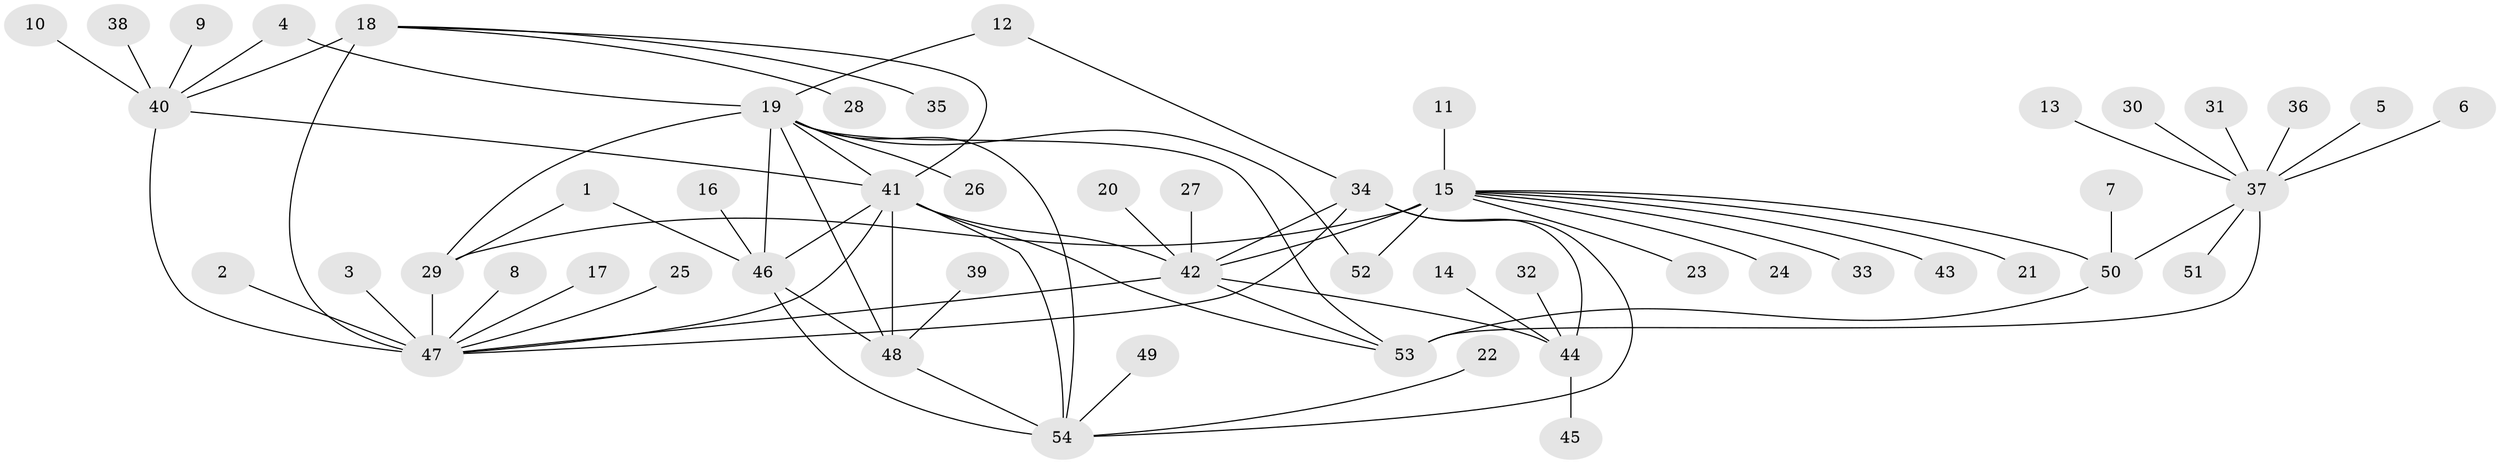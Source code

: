 // original degree distribution, {14: 0.007692307692307693, 9: 0.03076923076923077, 11: 0.03076923076923077, 8: 0.046153846153846156, 7: 0.06153846153846154, 6: 0.015384615384615385, 12: 0.007692307692307693, 10: 0.03076923076923077, 1: 0.6384615384615384, 2: 0.11538461538461539, 4: 0.007692307692307693, 3: 0.007692307692307693}
// Generated by graph-tools (version 1.1) at 2025/37/03/04/25 23:37:37]
// undirected, 54 vertices, 76 edges
graph export_dot {
  node [color=gray90,style=filled];
  1;
  2;
  3;
  4;
  5;
  6;
  7;
  8;
  9;
  10;
  11;
  12;
  13;
  14;
  15;
  16;
  17;
  18;
  19;
  20;
  21;
  22;
  23;
  24;
  25;
  26;
  27;
  28;
  29;
  30;
  31;
  32;
  33;
  34;
  35;
  36;
  37;
  38;
  39;
  40;
  41;
  42;
  43;
  44;
  45;
  46;
  47;
  48;
  49;
  50;
  51;
  52;
  53;
  54;
  1 -- 29 [weight=1.0];
  1 -- 46 [weight=1.0];
  2 -- 47 [weight=1.0];
  3 -- 47 [weight=1.0];
  4 -- 19 [weight=1.0];
  4 -- 40 [weight=1.0];
  5 -- 37 [weight=1.0];
  6 -- 37 [weight=1.0];
  7 -- 50 [weight=1.0];
  8 -- 47 [weight=1.0];
  9 -- 40 [weight=1.0];
  10 -- 40 [weight=1.0];
  11 -- 15 [weight=1.0];
  12 -- 19 [weight=1.0];
  12 -- 34 [weight=1.0];
  13 -- 37 [weight=1.0];
  14 -- 44 [weight=1.0];
  15 -- 21 [weight=1.0];
  15 -- 23 [weight=1.0];
  15 -- 24 [weight=1.0];
  15 -- 29 [weight=5.0];
  15 -- 33 [weight=1.0];
  15 -- 42 [weight=1.0];
  15 -- 43 [weight=1.0];
  15 -- 50 [weight=1.0];
  15 -- 52 [weight=1.0];
  16 -- 46 [weight=1.0];
  17 -- 47 [weight=1.0];
  18 -- 28 [weight=1.0];
  18 -- 35 [weight=1.0];
  18 -- 40 [weight=1.0];
  18 -- 41 [weight=1.0];
  18 -- 47 [weight=3.0];
  19 -- 26 [weight=1.0];
  19 -- 29 [weight=1.0];
  19 -- 41 [weight=1.0];
  19 -- 46 [weight=2.0];
  19 -- 48 [weight=1.0];
  19 -- 52 [weight=1.0];
  19 -- 53 [weight=1.0];
  19 -- 54 [weight=1.0];
  20 -- 42 [weight=1.0];
  22 -- 54 [weight=1.0];
  25 -- 47 [weight=1.0];
  27 -- 42 [weight=1.0];
  29 -- 47 [weight=1.0];
  30 -- 37 [weight=1.0];
  31 -- 37 [weight=1.0];
  32 -- 44 [weight=1.0];
  34 -- 42 [weight=6.0];
  34 -- 44 [weight=3.0];
  34 -- 47 [weight=1.0];
  34 -- 54 [weight=1.0];
  36 -- 37 [weight=1.0];
  37 -- 50 [weight=3.0];
  37 -- 51 [weight=1.0];
  37 -- 53 [weight=6.0];
  38 -- 40 [weight=1.0];
  39 -- 48 [weight=1.0];
  40 -- 41 [weight=1.0];
  40 -- 47 [weight=3.0];
  41 -- 42 [weight=1.0];
  41 -- 46 [weight=2.0];
  41 -- 47 [weight=3.0];
  41 -- 48 [weight=1.0];
  41 -- 53 [weight=1.0];
  41 -- 54 [weight=1.0];
  42 -- 44 [weight=2.0];
  42 -- 47 [weight=1.0];
  42 -- 53 [weight=1.0];
  44 -- 45 [weight=1.0];
  46 -- 48 [weight=2.0];
  46 -- 54 [weight=2.0];
  48 -- 54 [weight=1.0];
  49 -- 54 [weight=1.0];
  50 -- 53 [weight=2.0];
}
